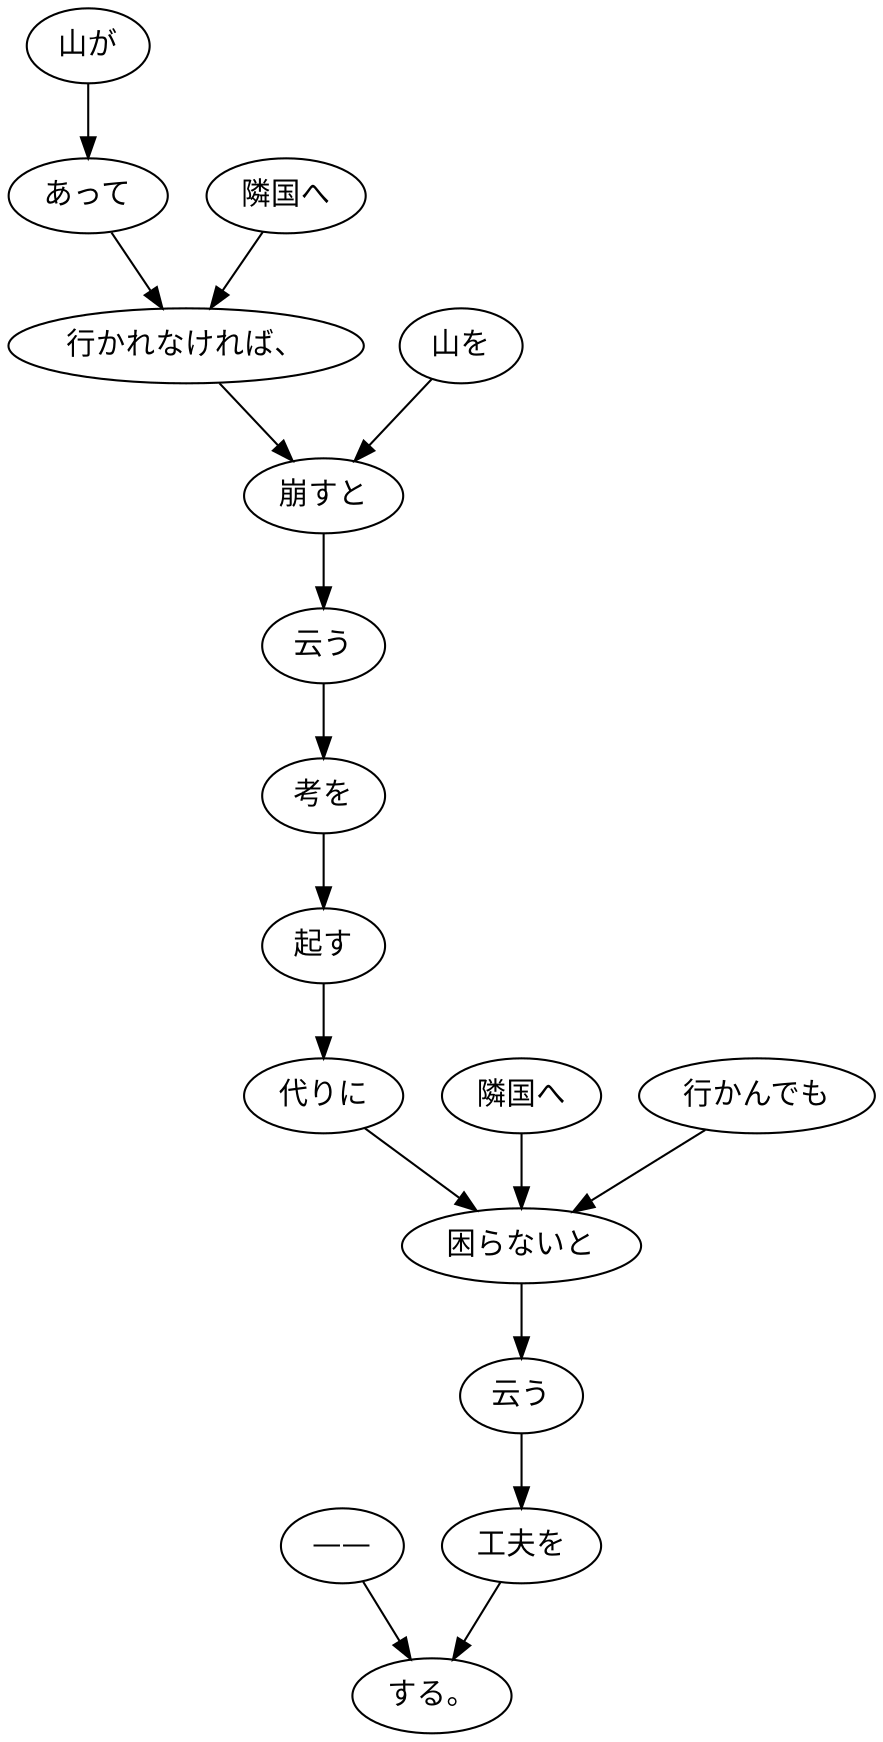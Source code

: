 digraph graph5528 {
	node0 [label="——"];
	node1 [label="山が"];
	node2 [label="あって"];
	node3 [label="隣国へ"];
	node4 [label="行かれなければ、"];
	node5 [label="山を"];
	node6 [label="崩すと"];
	node7 [label="云う"];
	node8 [label="考を"];
	node9 [label="起す"];
	node10 [label="代りに"];
	node11 [label="隣国へ"];
	node12 [label="行かんでも"];
	node13 [label="困らないと"];
	node14 [label="云う"];
	node15 [label="工夫を"];
	node16 [label="する。"];
	node0 -> node16;
	node1 -> node2;
	node2 -> node4;
	node3 -> node4;
	node4 -> node6;
	node5 -> node6;
	node6 -> node7;
	node7 -> node8;
	node8 -> node9;
	node9 -> node10;
	node10 -> node13;
	node11 -> node13;
	node12 -> node13;
	node13 -> node14;
	node14 -> node15;
	node15 -> node16;
}
